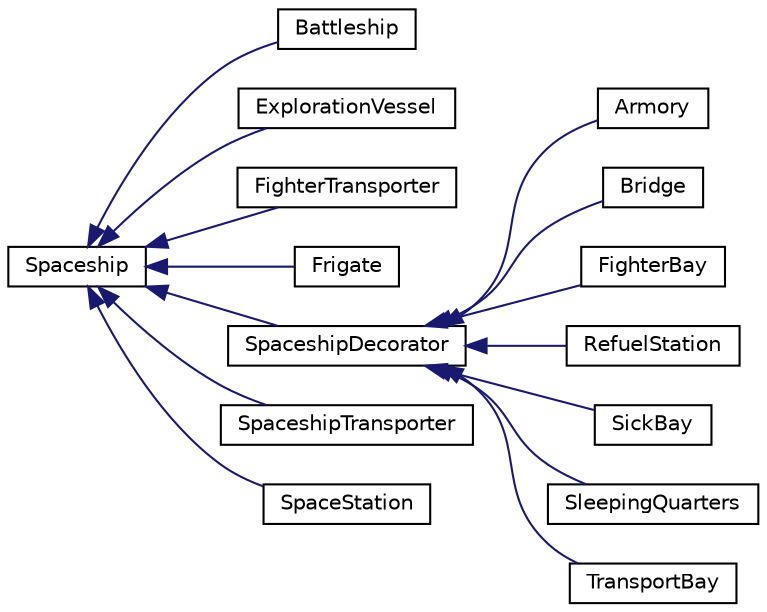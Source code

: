 digraph "Graphical Class Hierarchy"
{
  edge [fontname="Helvetica",fontsize="10",labelfontname="Helvetica",labelfontsize="10"];
  node [fontname="Helvetica",fontsize="10",shape=record];
  rankdir="LR";
  Node0 [label="Spaceship",height=0.2,width=0.4,color="black", fillcolor="white", style="filled",URL="$classSpaceship.html",tooltip="Spaceship class. "];
  Node0 -> Node1 [dir="back",color="midnightblue",fontsize="10",style="solid",fontname="Helvetica"];
  Node1 [label="Battleship",height=0.2,width=0.4,color="black", fillcolor="white", style="filled",URL="$classBattleship.html",tooltip="Battleship class. "];
  Node0 -> Node2 [dir="back",color="midnightblue",fontsize="10",style="solid",fontname="Helvetica"];
  Node2 [label="ExplorationVessel",height=0.2,width=0.4,color="black", fillcolor="white", style="filled",URL="$classExplorationVessel.html",tooltip="Exploration Vessel class. "];
  Node0 -> Node3 [dir="back",color="midnightblue",fontsize="10",style="solid",fontname="Helvetica"];
  Node3 [label="FighterTransporter",height=0.2,width=0.4,color="black", fillcolor="white", style="filled",URL="$classFighterTransporter.html",tooltip="Fighter Transporter class. "];
  Node0 -> Node4 [dir="back",color="midnightblue",fontsize="10",style="solid",fontname="Helvetica"];
  Node4 [label="Frigate",height=0.2,width=0.4,color="black", fillcolor="white", style="filled",URL="$classFrigate.html",tooltip="Frigate class. "];
  Node0 -> Node5 [dir="back",color="midnightblue",fontsize="10",style="solid",fontname="Helvetica"];
  Node5 [label="SpaceshipDecorator",height=0.2,width=0.4,color="black", fillcolor="white", style="filled",URL="$classSpaceshipDecorator.html",tooltip="Spaceship Decorator class. "];
  Node5 -> Node6 [dir="back",color="midnightblue",fontsize="10",style="solid",fontname="Helvetica"];
  Node6 [label="Armory",height=0.2,width=0.4,color="black", fillcolor="white", style="filled",URL="$classArmory.html",tooltip="Armory class. "];
  Node5 -> Node7 [dir="back",color="midnightblue",fontsize="10",style="solid",fontname="Helvetica"];
  Node7 [label="Bridge",height=0.2,width=0.4,color="black", fillcolor="white", style="filled",URL="$classBridge.html",tooltip="Bridge class. "];
  Node5 -> Node8 [dir="back",color="midnightblue",fontsize="10",style="solid",fontname="Helvetica"];
  Node8 [label="FighterBay",height=0.2,width=0.4,color="black", fillcolor="white", style="filled",URL="$classFighterBay.html",tooltip="Fighterbay class. "];
  Node5 -> Node9 [dir="back",color="midnightblue",fontsize="10",style="solid",fontname="Helvetica"];
  Node9 [label="RefuelStation",height=0.2,width=0.4,color="black", fillcolor="white", style="filled",URL="$classRefuelStation.html",tooltip="Refuel station class. "];
  Node5 -> Node10 [dir="back",color="midnightblue",fontsize="10",style="solid",fontname="Helvetica"];
  Node10 [label="SickBay",height=0.2,width=0.4,color="black", fillcolor="white", style="filled",URL="$classSickBay.html",tooltip="Sickbay class. "];
  Node5 -> Node11 [dir="back",color="midnightblue",fontsize="10",style="solid",fontname="Helvetica"];
  Node11 [label="SleepingQuarters",height=0.2,width=0.4,color="black", fillcolor="white", style="filled",URL="$classSleepingQuarters.html",tooltip="Sleeping quarters class. "];
  Node5 -> Node12 [dir="back",color="midnightblue",fontsize="10",style="solid",fontname="Helvetica"];
  Node12 [label="TransportBay",height=0.2,width=0.4,color="black", fillcolor="white", style="filled",URL="$classTransportBay.html",tooltip="Transport bay class. "];
  Node0 -> Node13 [dir="back",color="midnightblue",fontsize="10",style="solid",fontname="Helvetica"];
  Node13 [label="SpaceshipTransporter",height=0.2,width=0.4,color="black", fillcolor="white", style="filled",URL="$classSpaceshipTransporter.html",tooltip="Spaceship Transporter class. "];
  Node0 -> Node14 [dir="back",color="midnightblue",fontsize="10",style="solid",fontname="Helvetica"];
  Node14 [label="SpaceStation",height=0.2,width=0.4,color="black", fillcolor="white", style="filled",URL="$classSpaceStation.html",tooltip="Spacestation class. A singleton. "];
}
